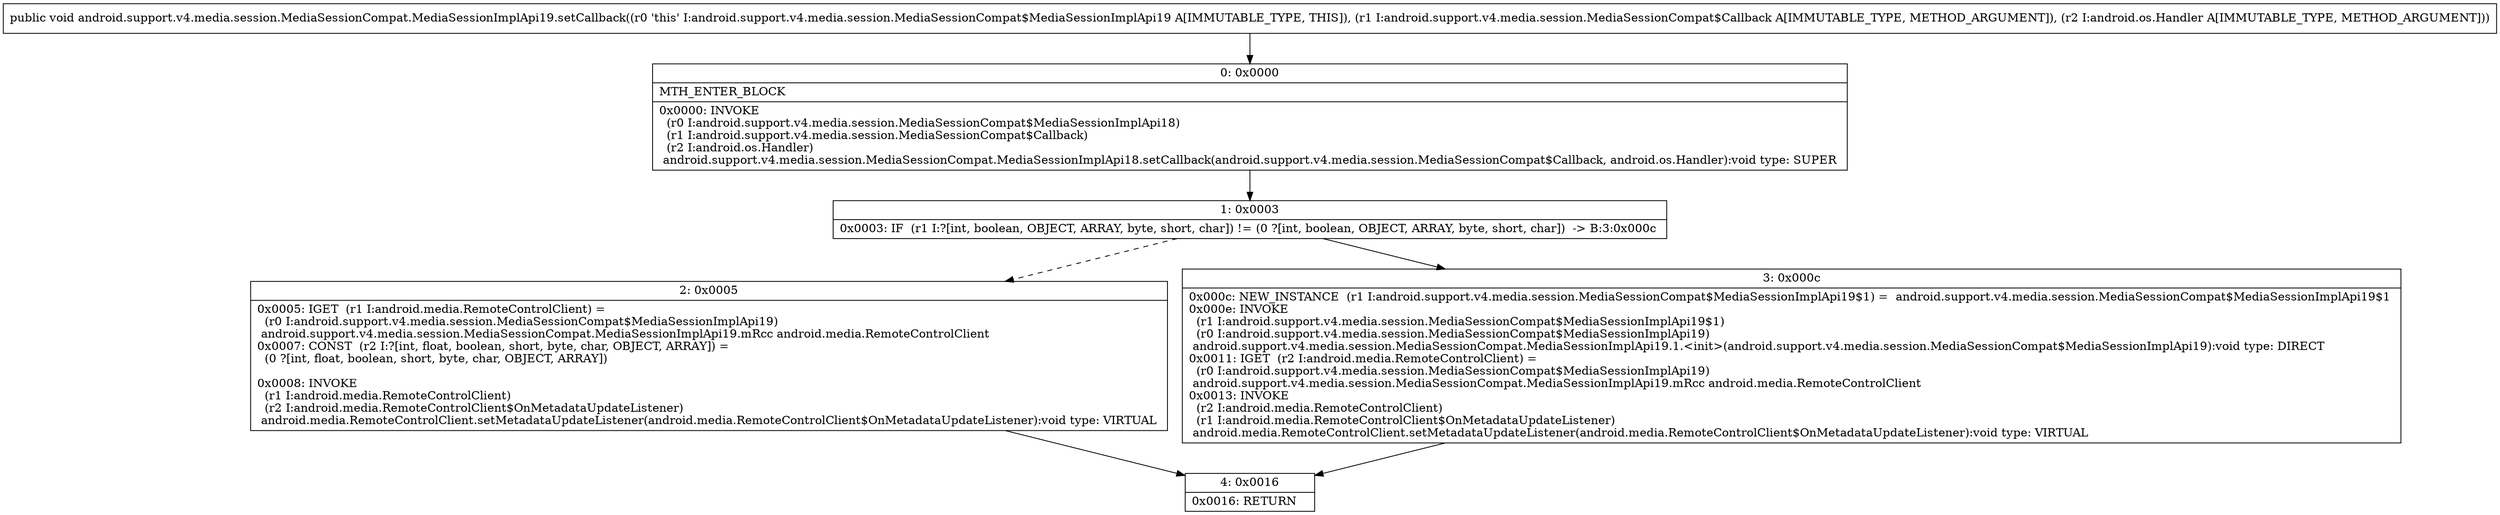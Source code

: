 digraph "CFG forandroid.support.v4.media.session.MediaSessionCompat.MediaSessionImplApi19.setCallback(Landroid\/support\/v4\/media\/session\/MediaSessionCompat$Callback;Landroid\/os\/Handler;)V" {
Node_0 [shape=record,label="{0\:\ 0x0000|MTH_ENTER_BLOCK\l|0x0000: INVOKE  \l  (r0 I:android.support.v4.media.session.MediaSessionCompat$MediaSessionImplApi18)\l  (r1 I:android.support.v4.media.session.MediaSessionCompat$Callback)\l  (r2 I:android.os.Handler)\l android.support.v4.media.session.MediaSessionCompat.MediaSessionImplApi18.setCallback(android.support.v4.media.session.MediaSessionCompat$Callback, android.os.Handler):void type: SUPER \l}"];
Node_1 [shape=record,label="{1\:\ 0x0003|0x0003: IF  (r1 I:?[int, boolean, OBJECT, ARRAY, byte, short, char]) != (0 ?[int, boolean, OBJECT, ARRAY, byte, short, char])  \-\> B:3:0x000c \l}"];
Node_2 [shape=record,label="{2\:\ 0x0005|0x0005: IGET  (r1 I:android.media.RemoteControlClient) = \l  (r0 I:android.support.v4.media.session.MediaSessionCompat$MediaSessionImplApi19)\l android.support.v4.media.session.MediaSessionCompat.MediaSessionImplApi19.mRcc android.media.RemoteControlClient \l0x0007: CONST  (r2 I:?[int, float, boolean, short, byte, char, OBJECT, ARRAY]) = \l  (0 ?[int, float, boolean, short, byte, char, OBJECT, ARRAY])\l \l0x0008: INVOKE  \l  (r1 I:android.media.RemoteControlClient)\l  (r2 I:android.media.RemoteControlClient$OnMetadataUpdateListener)\l android.media.RemoteControlClient.setMetadataUpdateListener(android.media.RemoteControlClient$OnMetadataUpdateListener):void type: VIRTUAL \l}"];
Node_3 [shape=record,label="{3\:\ 0x000c|0x000c: NEW_INSTANCE  (r1 I:android.support.v4.media.session.MediaSessionCompat$MediaSessionImplApi19$1) =  android.support.v4.media.session.MediaSessionCompat$MediaSessionImplApi19$1 \l0x000e: INVOKE  \l  (r1 I:android.support.v4.media.session.MediaSessionCompat$MediaSessionImplApi19$1)\l  (r0 I:android.support.v4.media.session.MediaSessionCompat$MediaSessionImplApi19)\l android.support.v4.media.session.MediaSessionCompat.MediaSessionImplApi19.1.\<init\>(android.support.v4.media.session.MediaSessionCompat$MediaSessionImplApi19):void type: DIRECT \l0x0011: IGET  (r2 I:android.media.RemoteControlClient) = \l  (r0 I:android.support.v4.media.session.MediaSessionCompat$MediaSessionImplApi19)\l android.support.v4.media.session.MediaSessionCompat.MediaSessionImplApi19.mRcc android.media.RemoteControlClient \l0x0013: INVOKE  \l  (r2 I:android.media.RemoteControlClient)\l  (r1 I:android.media.RemoteControlClient$OnMetadataUpdateListener)\l android.media.RemoteControlClient.setMetadataUpdateListener(android.media.RemoteControlClient$OnMetadataUpdateListener):void type: VIRTUAL \l}"];
Node_4 [shape=record,label="{4\:\ 0x0016|0x0016: RETURN   \l}"];
MethodNode[shape=record,label="{public void android.support.v4.media.session.MediaSessionCompat.MediaSessionImplApi19.setCallback((r0 'this' I:android.support.v4.media.session.MediaSessionCompat$MediaSessionImplApi19 A[IMMUTABLE_TYPE, THIS]), (r1 I:android.support.v4.media.session.MediaSessionCompat$Callback A[IMMUTABLE_TYPE, METHOD_ARGUMENT]), (r2 I:android.os.Handler A[IMMUTABLE_TYPE, METHOD_ARGUMENT])) }"];
MethodNode -> Node_0;
Node_0 -> Node_1;
Node_1 -> Node_2[style=dashed];
Node_1 -> Node_3;
Node_2 -> Node_4;
Node_3 -> Node_4;
}

